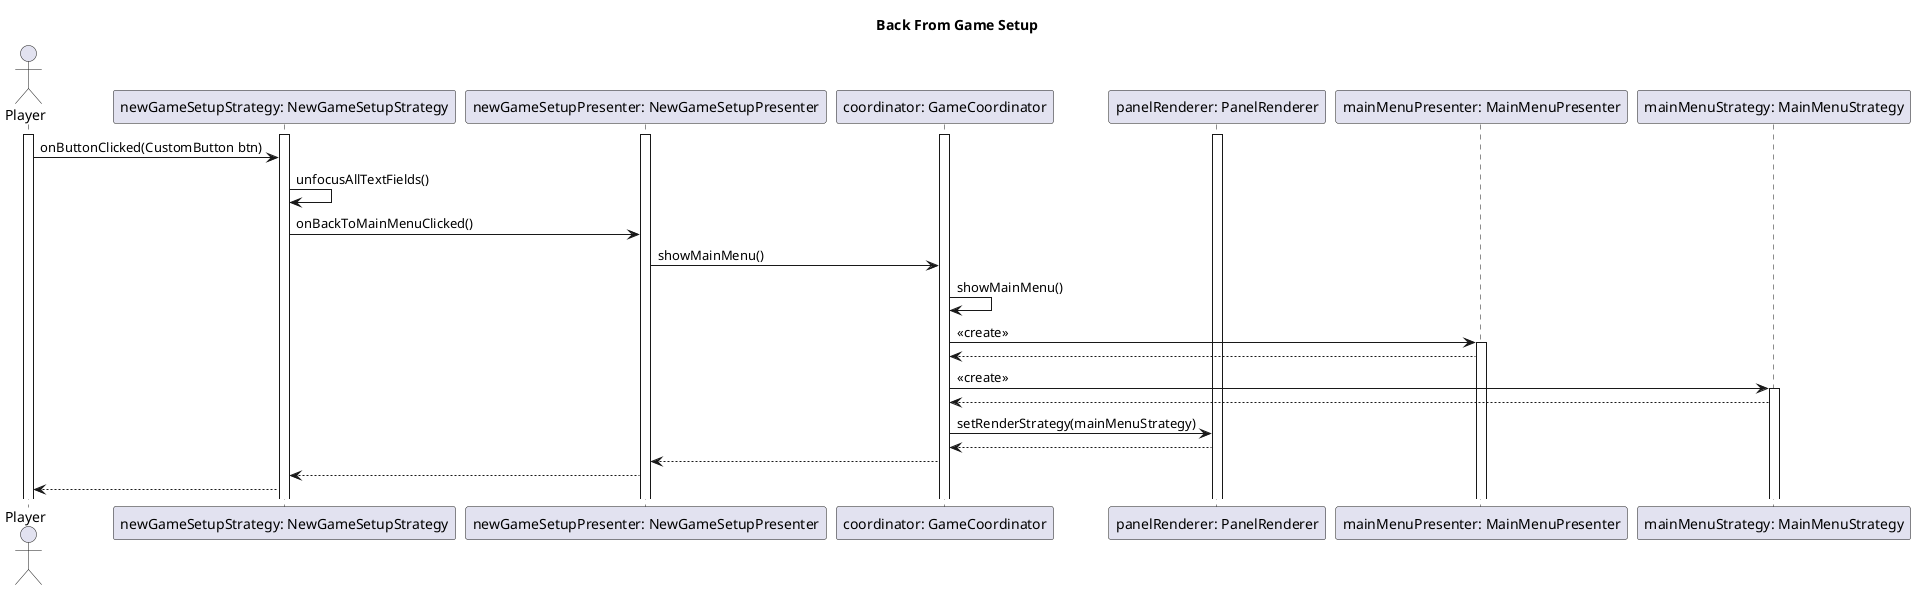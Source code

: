 @startuml BackFrometup

title Back From Game Setup

actor "Player" as P
participant "newGameSetupStrategy: NewGameSetupStrategy" as nmms
participant "newGameSetupPresenter: NewGameSetupPresenter" as nmmp

participant "coordinator: GameCoordinator" as Coordinator
participant "panelRenderer: PanelRenderer" as Panelrenderer

activate P
activate nmms
activate nmmp
activate Coordinator
activate Panelrenderer

P->nmms:onButtonClicked(CustomButton btn)
nmms->nmms:unfocusAllTextFields()
nmms->nmmp:onBackToMainMenuClicked()
nmmp->Coordinator:showMainMenu()
Coordinator -> Coordinator : showMainMenu()

participant "mainMenuPresenter: MainMenuPresenter" as mmp
participant "mainMenuStrategy: MainMenuStrategy" as mms

Coordinator->mmp:<<create>>
activate mmp
mmp-->Coordinator

Coordinator->mms: <<create>>
activate mms
mms-->Coordinator

Coordinator->Panelrenderer : setRenderStrategy(mainMenuStrategy)
Panelrenderer-->Coordinator

Coordinator-->nmmp
nmmp-->nmms
nmms-->P

@enduml